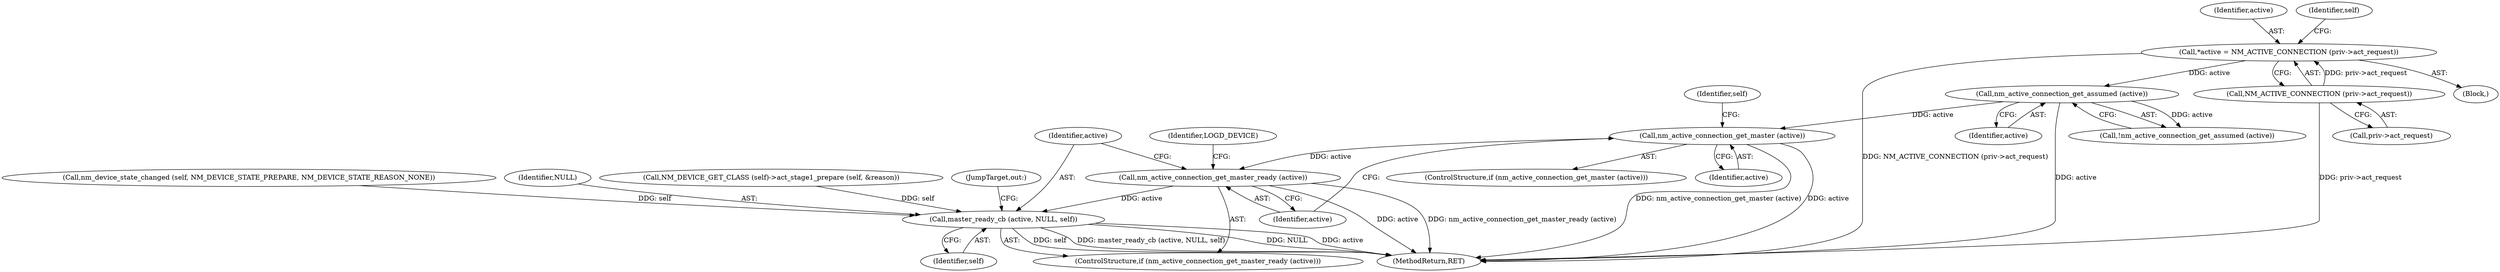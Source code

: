 digraph "0_NetworkManager_d5fc88e573fa58b93034b04d35a2454f5d28cad9@API" {
"1003680" [label="(Call,nm_active_connection_get_master (active))"];
"1003649" [label="(Call,nm_active_connection_get_assumed (active))"];
"1003617" [label="(Call,*active = NM_ACTIVE_CONNECTION (priv->act_request))"];
"1003619" [label="(Call,NM_ACTIVE_CONNECTION (priv->act_request))"];
"1003684" [label="(Call,nm_active_connection_get_master_ready (active))"];
"1003686" [label="(Call,master_ready_cb (active, NULL, self))"];
"1003687" [label="(Identifier,active)"];
"1003680" [label="(Call,nm_active_connection_get_master (active))"];
"1003617" [label="(Call,*active = NM_ACTIVE_CONNECTION (priv->act_request))"];
"1003683" [label="(ControlStructure,if (nm_active_connection_get_master_ready (active)))"];
"1003618" [label="(Identifier,active)"];
"1003620" [label="(Call,priv->act_request)"];
"1003693" [label="(Identifier,LOGD_DEVICE)"];
"1003643" [label="(Call,nm_device_state_changed (self, NM_DEVICE_STATE_PREPARE, NM_DEVICE_STATE_REASON_NONE))"];
"1003688" [label="(Identifier,NULL)"];
"1003654" [label="(Call,NM_DEVICE_GET_CLASS (self)->act_stage1_prepare (self, &reason))"];
"1003648" [label="(Call,!nm_active_connection_get_assumed (active))"];
"1003686" [label="(Call,master_ready_cb (active, NULL, self))"];
"1003684" [label="(Call,nm_active_connection_get_master_ready (active))"];
"1003619" [label="(Call,NM_ACTIVE_CONNECTION (priv->act_request))"];
"1003650" [label="(Identifier,active)"];
"1003649" [label="(Call,nm_active_connection_get_assumed (active))"];
"1003689" [label="(Identifier,self)"];
"1003704" [label="(JumpTarget,out:)"];
"1003679" [label="(ControlStructure,if (nm_active_connection_get_master (active)))"];
"1003681" [label="(Identifier,active)"];
"1003703" [label="(Identifier,self)"];
"1003624" [label="(Identifier,self)"];
"1007368" [label="(MethodReturn,RET)"];
"1003685" [label="(Identifier,active)"];
"1003597" [label="(Block,)"];
"1003680" -> "1003679"  [label="AST: "];
"1003680" -> "1003681"  [label="CFG: "];
"1003681" -> "1003680"  [label="AST: "];
"1003685" -> "1003680"  [label="CFG: "];
"1003703" -> "1003680"  [label="CFG: "];
"1003680" -> "1007368"  [label="DDG: active"];
"1003680" -> "1007368"  [label="DDG: nm_active_connection_get_master (active)"];
"1003649" -> "1003680"  [label="DDG: active"];
"1003680" -> "1003684"  [label="DDG: active"];
"1003649" -> "1003648"  [label="AST: "];
"1003649" -> "1003650"  [label="CFG: "];
"1003650" -> "1003649"  [label="AST: "];
"1003648" -> "1003649"  [label="CFG: "];
"1003649" -> "1007368"  [label="DDG: active"];
"1003649" -> "1003648"  [label="DDG: active"];
"1003617" -> "1003649"  [label="DDG: active"];
"1003617" -> "1003597"  [label="AST: "];
"1003617" -> "1003619"  [label="CFG: "];
"1003618" -> "1003617"  [label="AST: "];
"1003619" -> "1003617"  [label="AST: "];
"1003624" -> "1003617"  [label="CFG: "];
"1003617" -> "1007368"  [label="DDG: NM_ACTIVE_CONNECTION (priv->act_request)"];
"1003619" -> "1003617"  [label="DDG: priv->act_request"];
"1003619" -> "1003620"  [label="CFG: "];
"1003620" -> "1003619"  [label="AST: "];
"1003619" -> "1007368"  [label="DDG: priv->act_request"];
"1003684" -> "1003683"  [label="AST: "];
"1003684" -> "1003685"  [label="CFG: "];
"1003685" -> "1003684"  [label="AST: "];
"1003687" -> "1003684"  [label="CFG: "];
"1003693" -> "1003684"  [label="CFG: "];
"1003684" -> "1007368"  [label="DDG: active"];
"1003684" -> "1007368"  [label="DDG: nm_active_connection_get_master_ready (active)"];
"1003684" -> "1003686"  [label="DDG: active"];
"1003686" -> "1003683"  [label="AST: "];
"1003686" -> "1003689"  [label="CFG: "];
"1003687" -> "1003686"  [label="AST: "];
"1003688" -> "1003686"  [label="AST: "];
"1003689" -> "1003686"  [label="AST: "];
"1003704" -> "1003686"  [label="CFG: "];
"1003686" -> "1007368"  [label="DDG: NULL"];
"1003686" -> "1007368"  [label="DDG: active"];
"1003686" -> "1007368"  [label="DDG: self"];
"1003686" -> "1007368"  [label="DDG: master_ready_cb (active, NULL, self)"];
"1003643" -> "1003686"  [label="DDG: self"];
"1003654" -> "1003686"  [label="DDG: self"];
}

